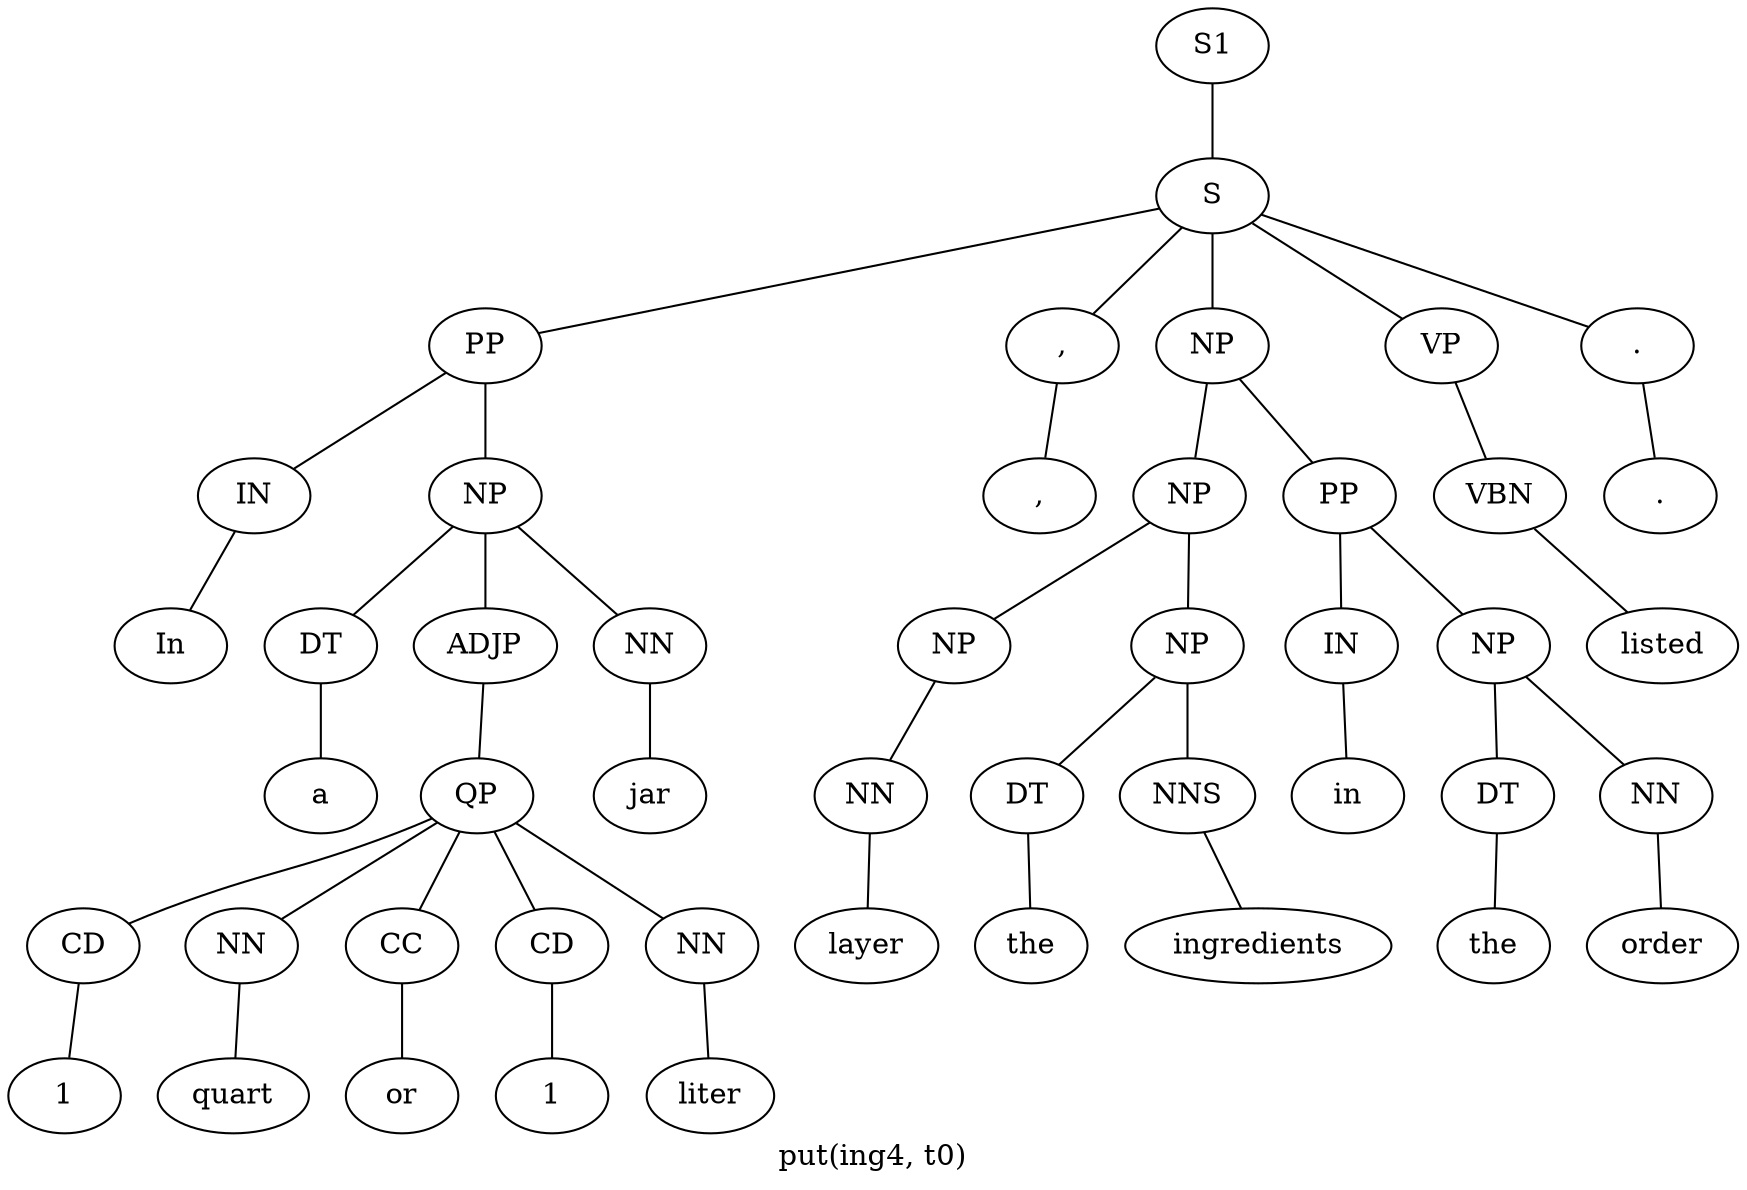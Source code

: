 graph SyntaxGraph {
	label = "put(ing4, t0)";
	Node0 [label="S1"];
	Node1 [label="S"];
	Node2 [label="PP"];
	Node3 [label="IN"];
	Node4 [label="In"];
	Node5 [label="NP"];
	Node6 [label="DT"];
	Node7 [label="a"];
	Node8 [label="ADJP"];
	Node9 [label="QP"];
	Node10 [label="CD"];
	Node11 [label="1"];
	Node12 [label="NN"];
	Node13 [label="quart"];
	Node14 [label="CC"];
	Node15 [label="or"];
	Node16 [label="CD"];
	Node17 [label="1"];
	Node18 [label="NN"];
	Node19 [label="liter"];
	Node20 [label="NN"];
	Node21 [label="jar"];
	Node22 [label=","];
	Node23 [label=","];
	Node24 [label="NP"];
	Node25 [label="NP"];
	Node26 [label="NP"];
	Node27 [label="NN"];
	Node28 [label="layer"];
	Node29 [label="NP"];
	Node30 [label="DT"];
	Node31 [label="the"];
	Node32 [label="NNS"];
	Node33 [label="ingredients"];
	Node34 [label="PP"];
	Node35 [label="IN"];
	Node36 [label="in"];
	Node37 [label="NP"];
	Node38 [label="DT"];
	Node39 [label="the"];
	Node40 [label="NN"];
	Node41 [label="order"];
	Node42 [label="VP"];
	Node43 [label="VBN"];
	Node44 [label="listed"];
	Node45 [label="."];
	Node46 [label="."];

	Node0 -- Node1;
	Node1 -- Node2;
	Node1 -- Node22;
	Node1 -- Node24;
	Node1 -- Node42;
	Node1 -- Node45;
	Node2 -- Node3;
	Node2 -- Node5;
	Node3 -- Node4;
	Node5 -- Node6;
	Node5 -- Node8;
	Node5 -- Node20;
	Node6 -- Node7;
	Node8 -- Node9;
	Node9 -- Node10;
	Node9 -- Node12;
	Node9 -- Node14;
	Node9 -- Node16;
	Node9 -- Node18;
	Node10 -- Node11;
	Node12 -- Node13;
	Node14 -- Node15;
	Node16 -- Node17;
	Node18 -- Node19;
	Node20 -- Node21;
	Node22 -- Node23;
	Node24 -- Node25;
	Node24 -- Node34;
	Node25 -- Node26;
	Node25 -- Node29;
	Node26 -- Node27;
	Node27 -- Node28;
	Node29 -- Node30;
	Node29 -- Node32;
	Node30 -- Node31;
	Node32 -- Node33;
	Node34 -- Node35;
	Node34 -- Node37;
	Node35 -- Node36;
	Node37 -- Node38;
	Node37 -- Node40;
	Node38 -- Node39;
	Node40 -- Node41;
	Node42 -- Node43;
	Node43 -- Node44;
	Node45 -- Node46;
}